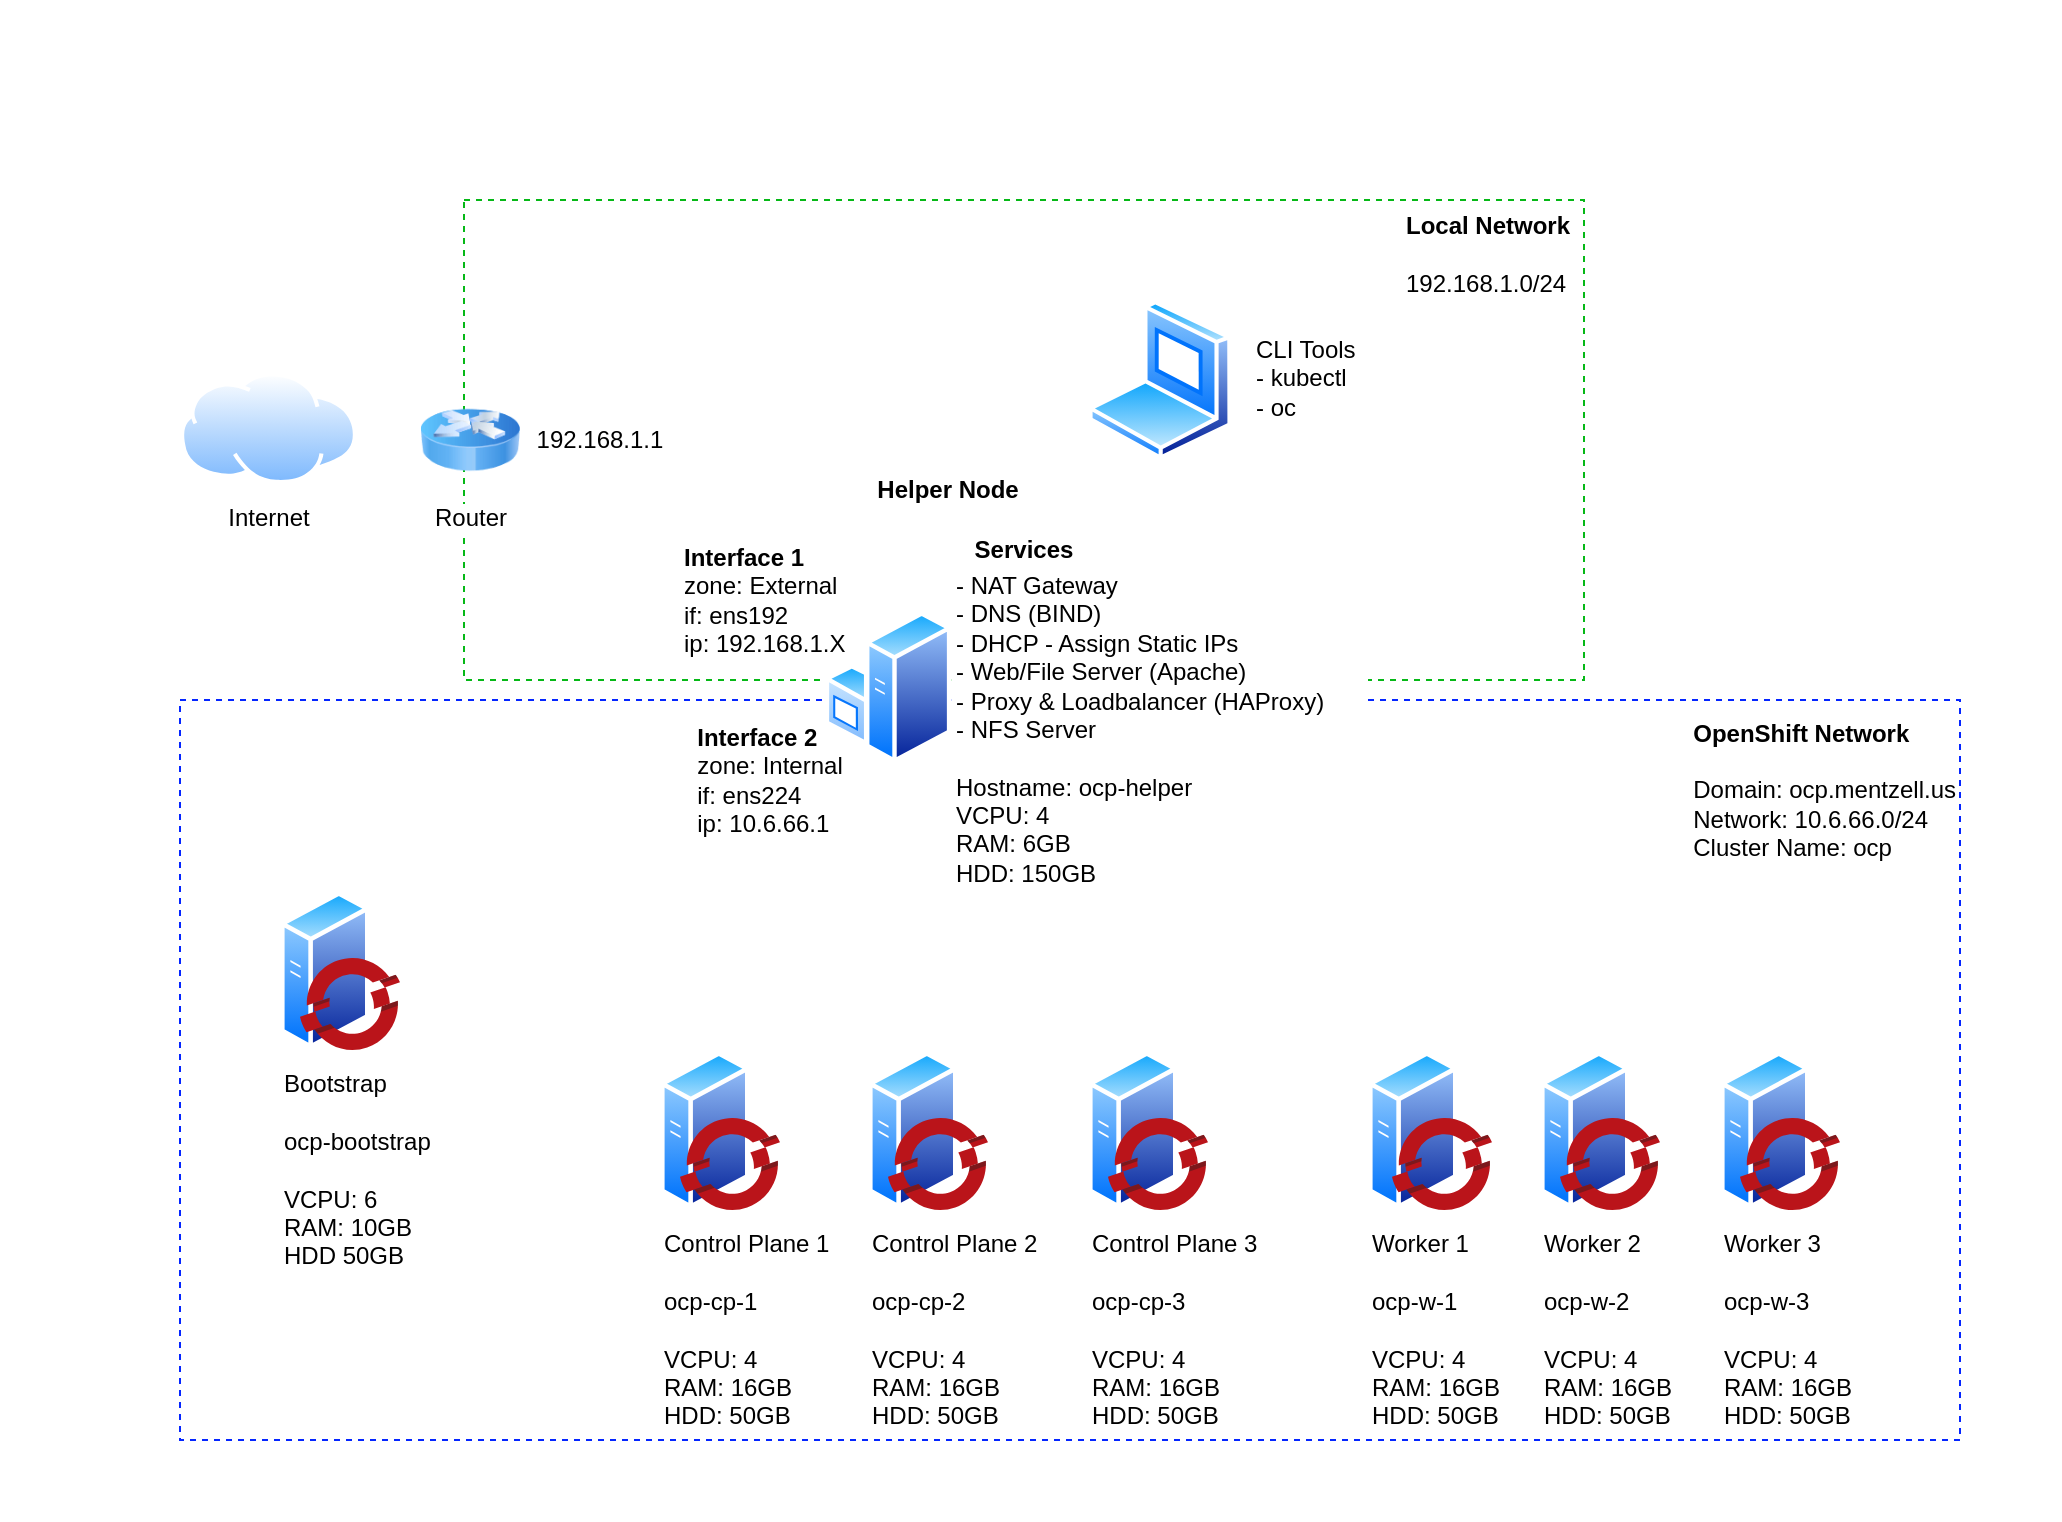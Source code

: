 <mxfile version="21.1.8" type="device">
  <diagram id="9HnStjpjAljDDnkqj9He" name="Page-1">
    <mxGraphModel dx="1247" dy="519" grid="1" gridSize="10" guides="1" tooltips="1" connect="1" arrows="1" fold="1" page="1" pageScale="1" pageWidth="1654" pageHeight="1169" math="0" shadow="0">
      <root>
        <mxCell id="0" />
        <mxCell id="1" parent="0" />
        <mxCell id="nJnqooiq6-FVW7L4uHwT-16" value="" style="rounded=0;whiteSpace=wrap;html=1;strokeWidth=1;align=left;fillColor=none;strokeColor=none;" parent="1" vertex="1">
          <mxGeometry x="330" y="60" width="1030" height="760" as="geometry" />
        </mxCell>
        <mxCell id="27pfvI13phsAGXSqU3TV-26" value="" style="rounded=0;whiteSpace=wrap;html=1;dashed=1;strokeColor=#06B817;" parent="1" vertex="1">
          <mxGeometry x="562" y="160" width="560" height="240" as="geometry" />
        </mxCell>
        <mxCell id="27pfvI13phsAGXSqU3TV-3" value="" style="rounded=0;whiteSpace=wrap;html=1;dashed=1;strokeWidth=1;strokeColor=#0526FF;" parent="1" vertex="1">
          <mxGeometry x="420" y="410" width="890" height="370" as="geometry" />
        </mxCell>
        <mxCell id="27pfvI13phsAGXSqU3TV-5" value="" style="group" parent="1" vertex="1" connectable="0">
          <mxGeometry x="660" y="585" width="70" height="80" as="geometry" />
        </mxCell>
        <mxCell id="27pfvI13phsAGXSqU3TV-4" value="Control Plane 1&lt;br&gt;&lt;br&gt;ocp-cp-1&lt;br&gt;&lt;br&gt;&lt;div&gt;VCPU: 4&amp;nbsp;&lt;/div&gt;&lt;div&gt;RAM: 16GB&lt;/div&gt;&lt;div&gt;HDD: 50GB&lt;/div&gt;" style="aspect=fixed;perimeter=ellipsePerimeter;html=1;align=left;shadow=0;dashed=0;spacingTop=3;image;image=img/lib/active_directory/generic_server.svg;" parent="27pfvI13phsAGXSqU3TV-5" vertex="1">
          <mxGeometry width="44.8" height="80" as="geometry" />
        </mxCell>
        <mxCell id="27pfvI13phsAGXSqU3TV-1" value="" style="aspect=fixed;html=1;points=[];align=center;image;fontSize=12;image=img/lib/mscae/OpenShift.svg;" parent="27pfvI13phsAGXSqU3TV-5" vertex="1">
          <mxGeometry x="10" y="34" width="50" height="46" as="geometry" />
        </mxCell>
        <mxCell id="27pfvI13phsAGXSqU3TV-6" value="" style="group" parent="1" vertex="1" connectable="0">
          <mxGeometry x="764" y="585" width="70" height="80" as="geometry" />
        </mxCell>
        <mxCell id="27pfvI13phsAGXSqU3TV-7" value="Control Plane&amp;nbsp;2&lt;br&gt;&lt;br&gt;ocp-cp-2&lt;br&gt;&lt;br&gt;VCPU: 4&lt;br&gt;RAM: 16GB&lt;br&gt;HDD: 50GB" style="aspect=fixed;perimeter=ellipsePerimeter;html=1;align=left;shadow=0;dashed=0;spacingTop=3;image;image=img/lib/active_directory/generic_server.svg;" parent="27pfvI13phsAGXSqU3TV-6" vertex="1">
          <mxGeometry width="44.8" height="80" as="geometry" />
        </mxCell>
        <mxCell id="27pfvI13phsAGXSqU3TV-8" value="" style="aspect=fixed;html=1;points=[];align=center;image;fontSize=12;image=img/lib/mscae/OpenShift.svg;" parent="27pfvI13phsAGXSqU3TV-6" vertex="1">
          <mxGeometry x="10" y="34" width="50" height="46" as="geometry" />
        </mxCell>
        <mxCell id="27pfvI13phsAGXSqU3TV-9" value="" style="group" parent="1" vertex="1" connectable="0">
          <mxGeometry x="874" y="585" width="70" height="80" as="geometry" />
        </mxCell>
        <mxCell id="27pfvI13phsAGXSqU3TV-10" value="Control Plane&amp;nbsp;3&lt;br&gt;&lt;br&gt;ocp-cp-3&lt;br&gt;&lt;br&gt;VCPU: 4&lt;br&gt;RAM: 16GB&lt;br&gt;HDD: 50GB" style="aspect=fixed;perimeter=ellipsePerimeter;html=1;align=left;shadow=0;dashed=0;spacingTop=3;image;image=img/lib/active_directory/generic_server.svg;" parent="27pfvI13phsAGXSqU3TV-9" vertex="1">
          <mxGeometry width="44.8" height="80" as="geometry" />
        </mxCell>
        <mxCell id="27pfvI13phsAGXSqU3TV-11" value="" style="aspect=fixed;html=1;points=[];align=center;image;fontSize=12;image=img/lib/mscae/OpenShift.svg;" parent="27pfvI13phsAGXSqU3TV-9" vertex="1">
          <mxGeometry x="10" y="34" width="50" height="46" as="geometry" />
        </mxCell>
        <mxCell id="27pfvI13phsAGXSqU3TV-13" value="" style="group" parent="1" vertex="1" connectable="0">
          <mxGeometry x="1014" y="585" width="70" height="80" as="geometry" />
        </mxCell>
        <mxCell id="27pfvI13phsAGXSqU3TV-14" value="Worker 1&lt;br&gt;&lt;br&gt;ocp-w-1&lt;br&gt;&lt;br&gt;VCPU: 4&lt;br&gt;RAM: 16GB&lt;br&gt;HDD: 50GB" style="aspect=fixed;perimeter=ellipsePerimeter;html=1;align=left;shadow=0;dashed=0;spacingTop=3;image;image=img/lib/active_directory/generic_server.svg;" parent="27pfvI13phsAGXSqU3TV-13" vertex="1">
          <mxGeometry width="44.8" height="80" as="geometry" />
        </mxCell>
        <mxCell id="27pfvI13phsAGXSqU3TV-15" value="" style="aspect=fixed;html=1;points=[];align=center;image;fontSize=12;image=img/lib/mscae/OpenShift.svg;" parent="27pfvI13phsAGXSqU3TV-13" vertex="1">
          <mxGeometry x="12" y="34" width="50" height="46" as="geometry" />
        </mxCell>
        <mxCell id="27pfvI13phsAGXSqU3TV-16" value="" style="group" parent="1" vertex="1" connectable="0">
          <mxGeometry x="1100" y="585" width="70" height="80" as="geometry" />
        </mxCell>
        <mxCell id="27pfvI13phsAGXSqU3TV-17" value="Worker 2&lt;br&gt;&lt;br&gt;ocp-w-2&lt;br&gt;&lt;br&gt;VCPU: 4&lt;br&gt;RAM: 16GB&lt;br&gt;HDD: 50GB" style="aspect=fixed;perimeter=ellipsePerimeter;html=1;align=left;shadow=0;dashed=0;spacingTop=3;image;image=img/lib/active_directory/generic_server.svg;" parent="27pfvI13phsAGXSqU3TV-16" vertex="1">
          <mxGeometry width="44.8" height="80" as="geometry" />
        </mxCell>
        <mxCell id="27pfvI13phsAGXSqU3TV-18" value="" style="aspect=fixed;html=1;points=[];align=center;image;fontSize=12;image=img/lib/mscae/OpenShift.svg;" parent="27pfvI13phsAGXSqU3TV-16" vertex="1">
          <mxGeometry x="10" y="34" width="50" height="46" as="geometry" />
        </mxCell>
        <mxCell id="27pfvI13phsAGXSqU3TV-31" value="" style="group" parent="1" vertex="1" connectable="0">
          <mxGeometry x="470" y="505" width="70" height="80" as="geometry" />
        </mxCell>
        <mxCell id="27pfvI13phsAGXSqU3TV-32" value="Bootstrap&lt;br&gt;&lt;br&gt;ocp-bootstrap&lt;br&gt;&lt;br&gt;VCPU: 6&lt;br&gt;RAM: 10GB&lt;br&gt;HDD 50GB&amp;nbsp;" style="aspect=fixed;perimeter=ellipsePerimeter;html=1;align=left;shadow=0;dashed=0;spacingTop=3;image;image=img/lib/active_directory/generic_server.svg;" parent="27pfvI13phsAGXSqU3TV-31" vertex="1">
          <mxGeometry width="44.8" height="80" as="geometry" />
        </mxCell>
        <mxCell id="27pfvI13phsAGXSqU3TV-33" value="" style="aspect=fixed;html=1;points=[];align=center;image;fontSize=12;image=img/lib/mscae/OpenShift.svg;" parent="27pfvI13phsAGXSqU3TV-31" vertex="1">
          <mxGeometry x="10" y="34" width="50" height="46" as="geometry" />
        </mxCell>
        <mxCell id="27pfvI13phsAGXSqU3TV-35" value="&lt;div style=&quot;text-align: left&quot;&gt;&lt;span&gt;&lt;b&gt;OpenShift Network&lt;/b&gt;&lt;/span&gt;&lt;/div&gt;&lt;br&gt;&lt;div style=&quot;text-align: left&quot;&gt;&lt;span&gt;Domain: ocp.mentzell.us&lt;/span&gt;&lt;/div&gt;&lt;div style=&quot;text-align: left&quot;&gt;&lt;span&gt;Network: 10.6.66.0/24&lt;/span&gt;&lt;/div&gt;&lt;div style=&quot;text-align: left&quot;&gt;&lt;span&gt;Cluster Name: ocp&lt;/span&gt;&lt;/div&gt;" style="text;html=1;strokeColor=none;fillColor=none;align=right;verticalAlign=middle;whiteSpace=wrap;rounded=0;dashed=1;" parent="1" vertex="1">
          <mxGeometry x="1165" y="420" width="145" height="70" as="geometry" />
        </mxCell>
        <mxCell id="27pfvI13phsAGXSqU3TV-36" value="&lt;b&gt;Local Network&lt;br&gt;&lt;/b&gt;&lt;br&gt;192.168.1.0/24" style="text;html=1;strokeColor=none;fillColor=none;align=left;verticalAlign=middle;whiteSpace=wrap;rounded=0;dashed=1;" parent="1" vertex="1">
          <mxGeometry x="1031" y="162.13" width="93" height="50" as="geometry" />
        </mxCell>
        <mxCell id="nJnqooiq6-FVW7L4uHwT-6" value="" style="group" parent="1" vertex="1" connectable="0">
          <mxGeometry x="874" y="190" width="270" height="100" as="geometry" />
        </mxCell>
        <mxCell id="nJnqooiq6-FVW7L4uHwT-1" value="" style="aspect=fixed;perimeter=ellipsePerimeter;html=1;align=center;shadow=0;dashed=0;spacingTop=3;image;image=img/lib/active_directory/laptop_client.svg;" parent="nJnqooiq6-FVW7L4uHwT-6" vertex="1">
          <mxGeometry y="20" width="72" height="80" as="geometry" />
        </mxCell>
        <mxCell id="nJnqooiq6-FVW7L4uHwT-2" value="" style="group" parent="nJnqooiq6-FVW7L4uHwT-6" vertex="1" connectable="0">
          <mxGeometry x="10" width="260" height="97.2" as="geometry" />
        </mxCell>
        <mxCell id="nJnqooiq6-FVW7L4uHwT-4" value="CLI Tools&lt;br&gt;- kubectl&lt;br&gt;- oc" style="text;html=1;strokeColor=none;align=left;verticalAlign=middle;whiteSpace=wrap;rounded=0;fillColor=#ffffff;" parent="nJnqooiq6-FVW7L4uHwT-2" vertex="1">
          <mxGeometry x="71.65" y="23.6" width="68.35" height="70" as="geometry" />
        </mxCell>
        <mxCell id="nJnqooiq6-FVW7L4uHwT-9" value="Internet" style="aspect=fixed;perimeter=ellipsePerimeter;html=1;align=center;shadow=0;dashed=0;spacingTop=3;image;image=img/lib/active_directory/internet_cloud.svg;" parent="1" vertex="1">
          <mxGeometry x="420" y="246.25" width="88.49" height="55.75" as="geometry" />
        </mxCell>
        <mxCell id="nJnqooiq6-FVW7L4uHwT-10" value="Router" style="image;html=1;image=img/lib/clip_art/networking/Router_Icon_128x128.png" parent="1" vertex="1">
          <mxGeometry x="540" y="255" width="50" height="50" as="geometry" />
        </mxCell>
        <mxCell id="nJnqooiq6-FVW7L4uHwT-14" value="" style="group" parent="1" vertex="1" connectable="0">
          <mxGeometry x="670" y="295" width="344" height="200" as="geometry" />
        </mxCell>
        <mxCell id="27pfvI13phsAGXSqU3TV-29" value="" style="group" parent="nJnqooiq6-FVW7L4uHwT-14" vertex="1" connectable="0">
          <mxGeometry x="64" y="50" width="280" height="130" as="geometry" />
        </mxCell>
        <mxCell id="27pfvI13phsAGXSqU3TV-22" value="&lt;b style=&quot;text-align: left ; background-color: rgb(248 , 249 , 250)&quot;&gt;&lt;br&gt;&lt;/b&gt;" style="aspect=fixed;perimeter=ellipsePerimeter;html=1;align=center;shadow=0;dashed=0;spacingTop=3;image;image=img/lib/active_directory/windows_server.svg;imageBackground=#ffffff;" parent="27pfvI13phsAGXSqU3TV-29" vertex="1">
          <mxGeometry x="8.35" y="20" width="63.3" height="77.2" as="geometry" />
        </mxCell>
        <mxCell id="27pfvI13phsAGXSqU3TV-24" value="- NAT Gateway&lt;br&gt;- DNS (BIND)&lt;br&gt;&lt;div&gt;&lt;span&gt;- DHCP - Assign Static IPs&lt;/span&gt;&lt;/div&gt;&lt;div&gt;- Web/File Server (Apache)&lt;span&gt;&lt;br&gt;&lt;/span&gt;&lt;/div&gt;&lt;div&gt;- Proxy &amp;amp; Loadbalancer (HAProxy)&lt;br&gt;&lt;/div&gt;&lt;div&gt;- NFS Server&lt;/div&gt;&lt;div&gt;&lt;br&gt;&lt;/div&gt;&lt;div&gt;Hostname: ocp-helper&lt;/div&gt;&lt;div&gt;VCPU: 4&lt;/div&gt;&lt;div&gt;RAM: 6GB&lt;/div&gt;&lt;div&gt;HDD: 150GB&lt;/div&gt;&lt;div&gt;&lt;br&gt;&lt;/div&gt;&lt;div&gt;&lt;br&gt;&lt;/div&gt;" style="text;html=1;strokeColor=none;align=left;verticalAlign=middle;whiteSpace=wrap;rounded=0;fillColor=#ffffff;" parent="27pfvI13phsAGXSqU3TV-29" vertex="1">
          <mxGeometry x="71.65" y="9" width="208.35" height="170" as="geometry" />
        </mxCell>
        <mxCell id="nJnqooiq6-FVW7L4uHwT-7" value="&lt;b&gt;Interface 1&lt;/b&gt;&lt;br&gt;zone: External&lt;br&gt;if: ens192&lt;br&gt;ip: 192.168.1.X" style="text;html=1;strokeColor=none;fillColor=none;align=left;verticalAlign=middle;whiteSpace=wrap;rounded=0;" parent="nJnqooiq6-FVW7L4uHwT-14" vertex="1">
          <mxGeometry y="30" width="100" height="70" as="geometry" />
        </mxCell>
        <mxCell id="nJnqooiq6-FVW7L4uHwT-8" value="&lt;div style=&quot;text-align: left&quot;&gt;&lt;span&gt;&lt;b&gt;Interface 2&lt;/b&gt;&lt;/span&gt;&lt;/div&gt;&lt;div style=&quot;text-align: left&quot;&gt;&lt;span&gt;zone: Internal&lt;/span&gt;&lt;/div&gt;&lt;div style=&quot;text-align: left&quot;&gt;if: ens224&lt;/div&gt;&lt;div style=&quot;text-align: left&quot;&gt;&lt;span&gt;ip: 10.6.66.1&lt;/span&gt;&lt;/div&gt;" style="text;html=1;strokeColor=none;fillColor=none;align=center;verticalAlign=middle;whiteSpace=wrap;rounded=0;" parent="nJnqooiq6-FVW7L4uHwT-14" vertex="1">
          <mxGeometry y="115" width="90" height="80" as="geometry" />
        </mxCell>
        <mxCell id="nJnqooiq6-FVW7L4uHwT-13" value="&lt;b&gt;Helper Node&lt;/b&gt;" style="text;html=1;strokeColor=none;fillColor=none;align=center;verticalAlign=middle;whiteSpace=wrap;rounded=0;" parent="nJnqooiq6-FVW7L4uHwT-14" vertex="1">
          <mxGeometry x="94" width="80" height="20" as="geometry" />
        </mxCell>
        <mxCell id="27pfvI13phsAGXSqU3TV-28" value="&lt;b style=&quot;text-align: left&quot;&gt;Services&lt;/b&gt;" style="text;html=1;strokeColor=none;fillColor=none;align=center;verticalAlign=middle;whiteSpace=wrap;rounded=0;dashed=1;" parent="nJnqooiq6-FVW7L4uHwT-14" vertex="1">
          <mxGeometry x="137" y="30" width="70" height="20" as="geometry" />
        </mxCell>
        <mxCell id="0kvXB5DdNPEwONpDuKU6-2" value="192.168.1.1" style="text;html=1;strokeColor=none;fillColor=none;align=center;verticalAlign=middle;whiteSpace=wrap;rounded=0;" parent="1" vertex="1">
          <mxGeometry x="610" y="270" width="40" height="20" as="geometry" />
        </mxCell>
        <mxCell id="wh7Gbkx4YKFHydJSQGTm-1" value="" style="group" vertex="1" connectable="0" parent="1">
          <mxGeometry x="1190" y="585" width="70" height="80" as="geometry" />
        </mxCell>
        <mxCell id="wh7Gbkx4YKFHydJSQGTm-2" value="Worker 3&lt;br&gt;&lt;br&gt;ocp-w-3&lt;br&gt;&lt;br&gt;VCPU: 4&lt;br&gt;RAM: 16GB&lt;br&gt;HDD: 50GB" style="aspect=fixed;perimeter=ellipsePerimeter;html=1;align=left;shadow=0;dashed=0;spacingTop=3;image;image=img/lib/active_directory/generic_server.svg;" vertex="1" parent="wh7Gbkx4YKFHydJSQGTm-1">
          <mxGeometry width="44.8" height="80" as="geometry" />
        </mxCell>
        <mxCell id="wh7Gbkx4YKFHydJSQGTm-3" value="" style="aspect=fixed;html=1;points=[];align=center;image;fontSize=12;image=img/lib/mscae/OpenShift.svg;" vertex="1" parent="wh7Gbkx4YKFHydJSQGTm-1">
          <mxGeometry x="10" y="34" width="50" height="46" as="geometry" />
        </mxCell>
      </root>
    </mxGraphModel>
  </diagram>
</mxfile>

